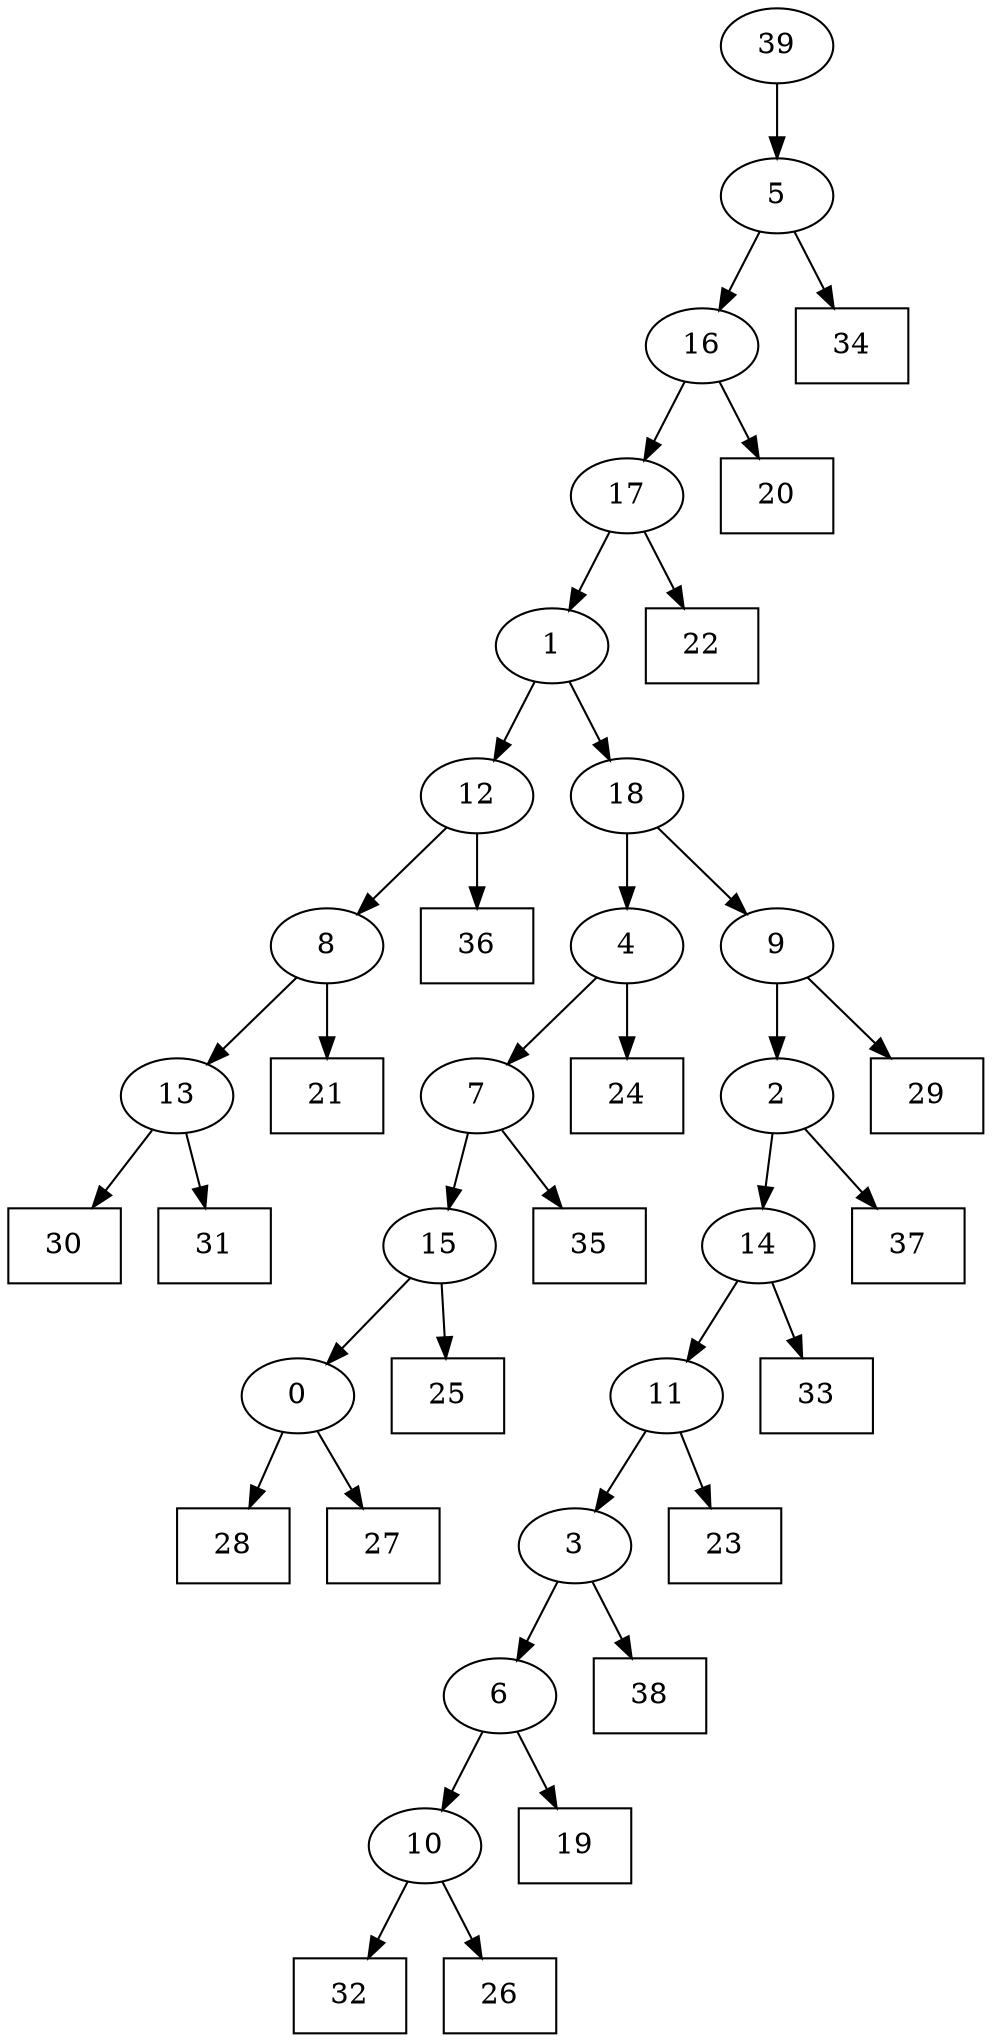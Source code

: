 digraph G {
0[label="0"];
1[label="1"];
2[label="2"];
3[label="3"];
4[label="4"];
5[label="5"];
6[label="6"];
7[label="7"];
8[label="8"];
9[label="9"];
10[label="10"];
11[label="11"];
12[label="12"];
13[label="13"];
14[label="14"];
15[label="15"];
16[label="16"];
17[label="17"];
18[label="18"];
19[shape=box,label="28"];
20[shape=box,label="34"];
21[shape=box,label="32"];
22[shape=box,label="24"];
23[shape=box,label="36"];
24[shape=box,label="20"];
25[shape=box,label="21"];
26[shape=box,label="25"];
27[shape=box,label="30"];
28[shape=box,label="27"];
29[shape=box,label="37"];
30[shape=box,label="33"];
31[shape=box,label="38"];
32[shape=box,label="26"];
33[shape=box,label="29"];
34[shape=box,label="19"];
35[shape=box,label="22"];
36[shape=box,label="35"];
37[shape=box,label="31"];
38[shape=box,label="23"];
39[label="39"];
13->27 ;
6->34 ;
8->25 ;
16->24 ;
14->11 ;
11->38 ;
4->22 ;
0->19 ;
9->33 ;
15->26 ;
18->9 ;
10->21 ;
1->18 ;
18->4 ;
8->13 ;
13->37 ;
3->31 ;
0->28 ;
11->3 ;
12->23 ;
17->1 ;
39->5 ;
17->35 ;
10->32 ;
3->6 ;
6->10 ;
2->14 ;
2->29 ;
4->7 ;
7->36 ;
14->30 ;
5->16 ;
16->17 ;
9->2 ;
7->15 ;
15->0 ;
5->20 ;
1->12 ;
12->8 ;
}
